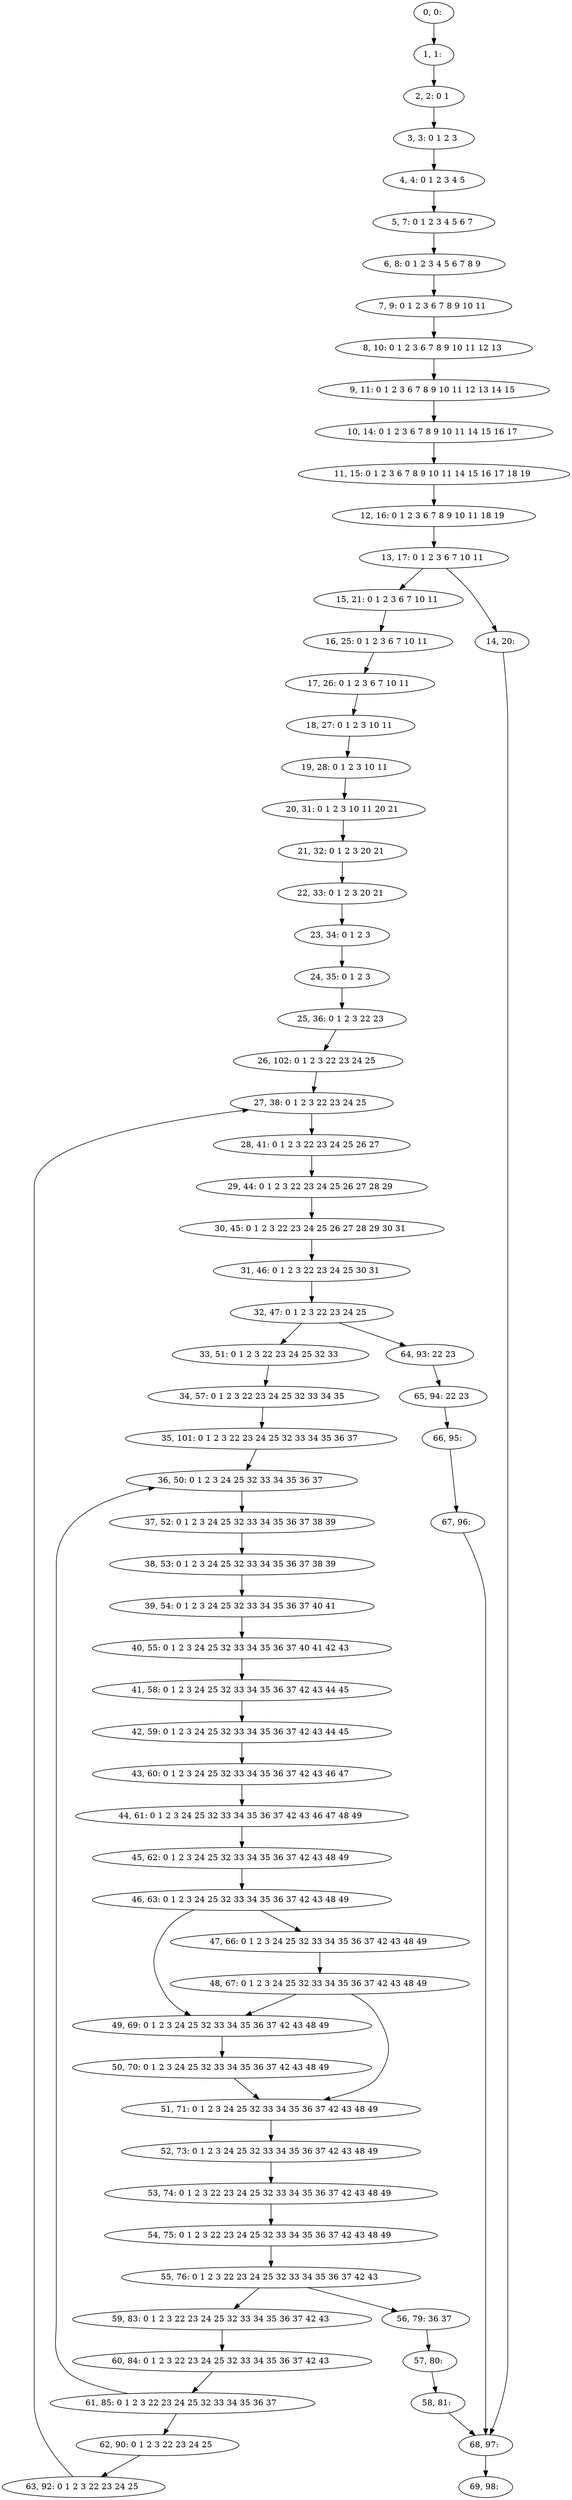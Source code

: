 digraph G {
0[label="0, 0: "];
1[label="1, 1: "];
2[label="2, 2: 0 1 "];
3[label="3, 3: 0 1 2 3 "];
4[label="4, 4: 0 1 2 3 4 5 "];
5[label="5, 7: 0 1 2 3 4 5 6 7 "];
6[label="6, 8: 0 1 2 3 4 5 6 7 8 9 "];
7[label="7, 9: 0 1 2 3 6 7 8 9 10 11 "];
8[label="8, 10: 0 1 2 3 6 7 8 9 10 11 12 13 "];
9[label="9, 11: 0 1 2 3 6 7 8 9 10 11 12 13 14 15 "];
10[label="10, 14: 0 1 2 3 6 7 8 9 10 11 14 15 16 17 "];
11[label="11, 15: 0 1 2 3 6 7 8 9 10 11 14 15 16 17 18 19 "];
12[label="12, 16: 0 1 2 3 6 7 8 9 10 11 18 19 "];
13[label="13, 17: 0 1 2 3 6 7 10 11 "];
14[label="14, 20: "];
15[label="15, 21: 0 1 2 3 6 7 10 11 "];
16[label="16, 25: 0 1 2 3 6 7 10 11 "];
17[label="17, 26: 0 1 2 3 6 7 10 11 "];
18[label="18, 27: 0 1 2 3 10 11 "];
19[label="19, 28: 0 1 2 3 10 11 "];
20[label="20, 31: 0 1 2 3 10 11 20 21 "];
21[label="21, 32: 0 1 2 3 20 21 "];
22[label="22, 33: 0 1 2 3 20 21 "];
23[label="23, 34: 0 1 2 3 "];
24[label="24, 35: 0 1 2 3 "];
25[label="25, 36: 0 1 2 3 22 23 "];
26[label="26, 102: 0 1 2 3 22 23 24 25 "];
27[label="27, 38: 0 1 2 3 22 23 24 25 "];
28[label="28, 41: 0 1 2 3 22 23 24 25 26 27 "];
29[label="29, 44: 0 1 2 3 22 23 24 25 26 27 28 29 "];
30[label="30, 45: 0 1 2 3 22 23 24 25 26 27 28 29 30 31 "];
31[label="31, 46: 0 1 2 3 22 23 24 25 30 31 "];
32[label="32, 47: 0 1 2 3 22 23 24 25 "];
33[label="33, 51: 0 1 2 3 22 23 24 25 32 33 "];
34[label="34, 57: 0 1 2 3 22 23 24 25 32 33 34 35 "];
35[label="35, 101: 0 1 2 3 22 23 24 25 32 33 34 35 36 37 "];
36[label="36, 50: 0 1 2 3 24 25 32 33 34 35 36 37 "];
37[label="37, 52: 0 1 2 3 24 25 32 33 34 35 36 37 38 39 "];
38[label="38, 53: 0 1 2 3 24 25 32 33 34 35 36 37 38 39 "];
39[label="39, 54: 0 1 2 3 24 25 32 33 34 35 36 37 40 41 "];
40[label="40, 55: 0 1 2 3 24 25 32 33 34 35 36 37 40 41 42 43 "];
41[label="41, 58: 0 1 2 3 24 25 32 33 34 35 36 37 42 43 44 45 "];
42[label="42, 59: 0 1 2 3 24 25 32 33 34 35 36 37 42 43 44 45 "];
43[label="43, 60: 0 1 2 3 24 25 32 33 34 35 36 37 42 43 46 47 "];
44[label="44, 61: 0 1 2 3 24 25 32 33 34 35 36 37 42 43 46 47 48 49 "];
45[label="45, 62: 0 1 2 3 24 25 32 33 34 35 36 37 42 43 48 49 "];
46[label="46, 63: 0 1 2 3 24 25 32 33 34 35 36 37 42 43 48 49 "];
47[label="47, 66: 0 1 2 3 24 25 32 33 34 35 36 37 42 43 48 49 "];
48[label="48, 67: 0 1 2 3 24 25 32 33 34 35 36 37 42 43 48 49 "];
49[label="49, 69: 0 1 2 3 24 25 32 33 34 35 36 37 42 43 48 49 "];
50[label="50, 70: 0 1 2 3 24 25 32 33 34 35 36 37 42 43 48 49 "];
51[label="51, 71: 0 1 2 3 24 25 32 33 34 35 36 37 42 43 48 49 "];
52[label="52, 73: 0 1 2 3 24 25 32 33 34 35 36 37 42 43 48 49 "];
53[label="53, 74: 0 1 2 3 22 23 24 25 32 33 34 35 36 37 42 43 48 49 "];
54[label="54, 75: 0 1 2 3 22 23 24 25 32 33 34 35 36 37 42 43 48 49 "];
55[label="55, 76: 0 1 2 3 22 23 24 25 32 33 34 35 36 37 42 43 "];
56[label="56, 79: 36 37 "];
57[label="57, 80: "];
58[label="58, 81: "];
59[label="59, 83: 0 1 2 3 22 23 24 25 32 33 34 35 36 37 42 43 "];
60[label="60, 84: 0 1 2 3 22 23 24 25 32 33 34 35 36 37 42 43 "];
61[label="61, 85: 0 1 2 3 22 23 24 25 32 33 34 35 36 37 "];
62[label="62, 90: 0 1 2 3 22 23 24 25 "];
63[label="63, 92: 0 1 2 3 22 23 24 25 "];
64[label="64, 93: 22 23 "];
65[label="65, 94: 22 23 "];
66[label="66, 95: "];
67[label="67, 96: "];
68[label="68, 97: "];
69[label="69, 98: "];
0->1 ;
1->2 ;
2->3 ;
3->4 ;
4->5 ;
5->6 ;
6->7 ;
7->8 ;
8->9 ;
9->10 ;
10->11 ;
11->12 ;
12->13 ;
13->14 ;
13->15 ;
14->68 ;
15->16 ;
16->17 ;
17->18 ;
18->19 ;
19->20 ;
20->21 ;
21->22 ;
22->23 ;
23->24 ;
24->25 ;
25->26 ;
26->27 ;
27->28 ;
28->29 ;
29->30 ;
30->31 ;
31->32 ;
32->33 ;
32->64 ;
33->34 ;
34->35 ;
35->36 ;
36->37 ;
37->38 ;
38->39 ;
39->40 ;
40->41 ;
41->42 ;
42->43 ;
43->44 ;
44->45 ;
45->46 ;
46->47 ;
46->49 ;
47->48 ;
48->49 ;
48->51 ;
49->50 ;
50->51 ;
51->52 ;
52->53 ;
53->54 ;
54->55 ;
55->56 ;
55->59 ;
56->57 ;
57->58 ;
58->68 ;
59->60 ;
60->61 ;
61->62 ;
61->36 ;
62->63 ;
63->27 ;
64->65 ;
65->66 ;
66->67 ;
67->68 ;
68->69 ;
}
